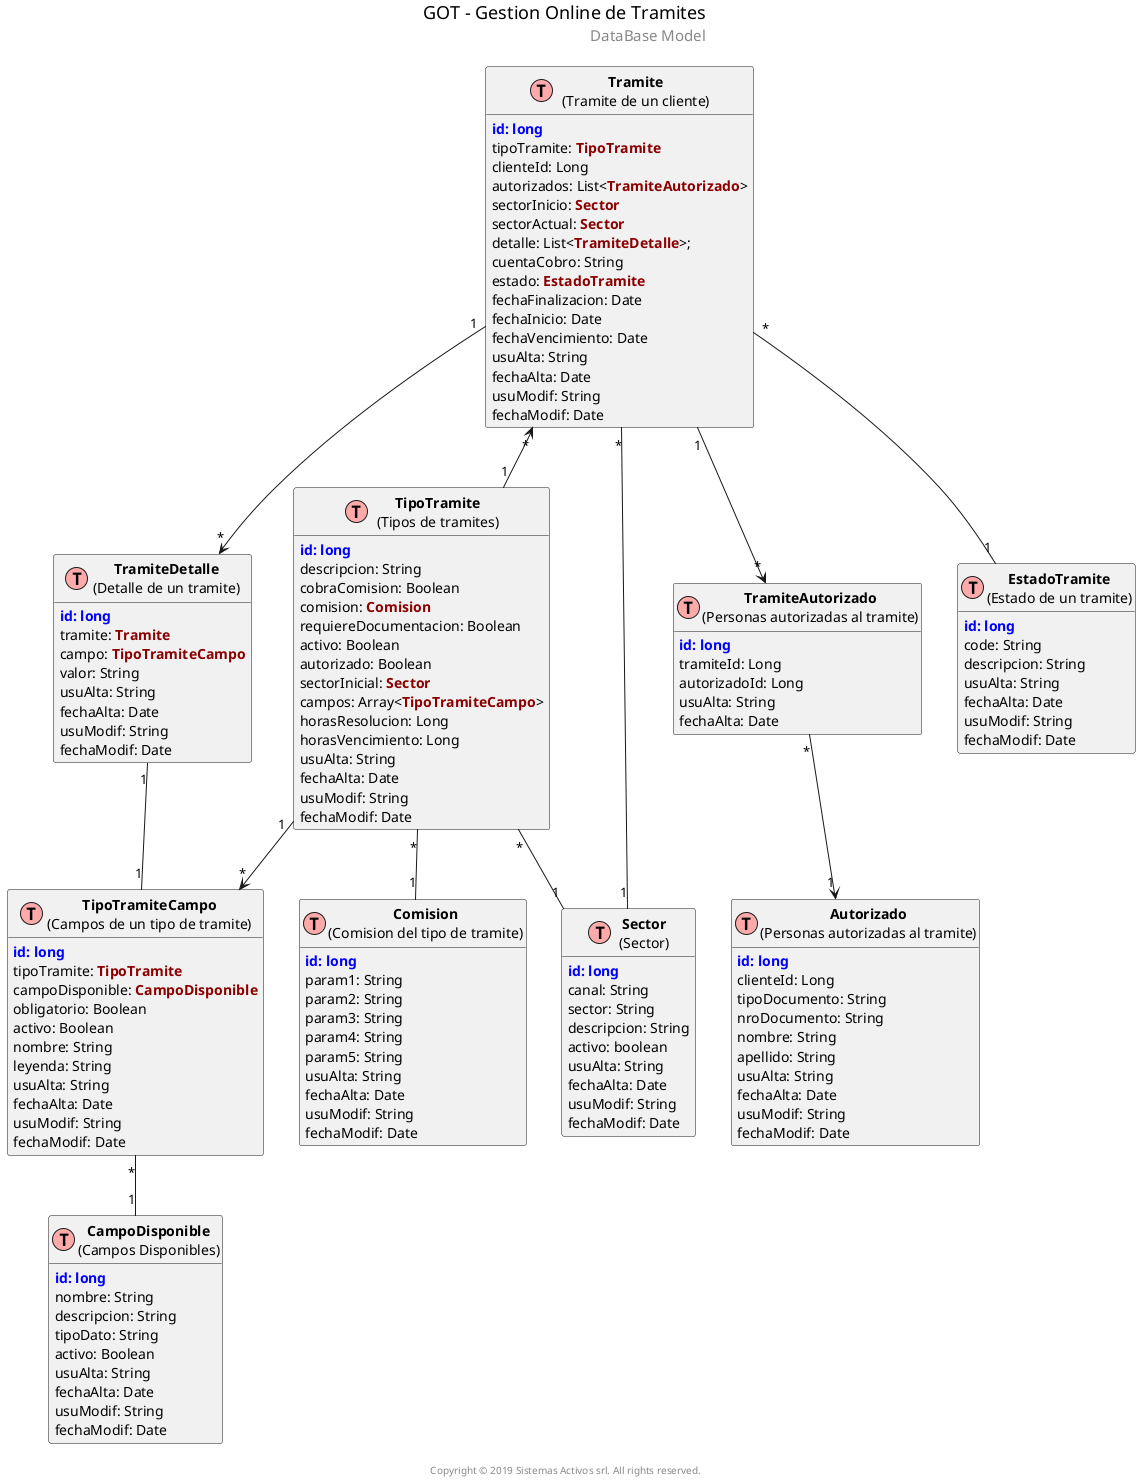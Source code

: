 @startuml der

'title GOT Database DER

center header
<font color=black size=18>GOT - Gestion Online de Tramites</font>
<font size=15>DataBase Model</font>
<font size=15></font>
endheader

center footer \n Copyright © 2019 Sistemas Activos srl. All rights reserved.

' uncomment the line below if you're using computer with a retina display
' skinparam dpi 300
!define Table(name,desc) class name as "desc" << (T,#FFAAAA) >>
' we use bold for primary key
' green color for unique
' and underscore for not_null
!define primary_key(x) <b><color:blue>x</color></b>
!define unique(x) <color:green>x</color>
!define not_null(x) <u>x</u>
' other tags available:
' <i></i>
' <back:COLOR></color>, where color is a color name or html color code
' [#FFAACC]
' see: http://plantuml.com/classes.html#More
hide methods
hide stereotypes

' entities
'not_null[unique[username]] VARCHAR[32]
'not_null[password] VARCHAR[64]
'primary_key[ID]  VARCHAR2[1 BYTE]




'Tipo de Tramite
'     Campos Disponibles

'Pedido de Extracto
'    clienteId
'    Autorizados
'    CuentaCobro

'    Fecha Desde
'    Fecha Hasta
'    Cuenta

'Estados
'Alta
'Finalizado
'En Proceso

Table(Tramite, "<b>Tramite</b>\n(Tramite de un cliente)") {
primary_key(id:) <b><color:blue>long</color></b>
tipoTramite: <b><color:darkred>TipoTramite</color></b>
clienteId: Long
autorizados: List<<b><color:darkred>TramiteAutorizado</color></b>>
sectorInicio: <b><color:darkred>Sector</color></b>
sectorActual: <b><color:darkred>Sector</color></b>
detalle: List<<b><color:darkred>TramiteDetalle</color></b>>;
cuentaCobro: String
estado: <b><color:darkred>EstadoTramite</color></b>
fechaFinalizacion: Date
fechaInicio: Date
fechaVencimiento: Date
usuAlta: String
fechaAlta: Date
usuModif: String
fechaModif: Date
}

Table(TramiteDetalle, "<b>TramiteDetalle</b>\n(Detalle de un tramite)") {
primary_key(id:) <b><color:blue>long</color></b>
tramite: <b><color:darkred>Tramite</color></b>
campo: <b><color:darkred>TipoTramiteCampo</color></b>
valor: String
usuAlta: String
fechaAlta: Date
usuModif: String
fechaModif: Date
}

Table(TipoTramite, "<b>TipoTramite</b>\n(Tipos de tramites)") {
primary_key(id:) <b><color:blue>long</color></b>
descripcion: String
cobraComision: Boolean
comision: <b><color:darkred>Comision</color></b>
requiereDocumentacion: Boolean
activo: Boolean
autorizado: Boolean
sectorInicial: <b><color:darkred>Sector</color></b>
campos: Array<<b><color:darkred>TipoTramiteCampo</color></b>>
horasResolucion: Long
horasVencimiento: Long
usuAlta: String
fechaAlta: Date
usuModif: String
fechaModif: Date
}

Table(TipoTramiteCampo, "<b>TipoTramiteCampo</b>\n(Campos de un tipo de tramite)") {
primary_key(id:) <b><color:blue>long</color></b>
tipoTramite: <b><color:darkred>TipoTramite</color></b>
campoDisponible: <b><color:darkred>CampoDisponible</color></b>
obligatorio: Boolean
activo: Boolean
nombre: String
leyenda: String
usuAlta: String
fechaAlta: Date
usuModif: String
fechaModif: Date
}

Table(CampoDisponible, "<b>CampoDisponible</b>\n(Campos Disponibles)") {
primary_key(id:) <b><color:blue>long</color></b>
nombre: String
descripcion: String
tipoDato: String
activo: Boolean
usuAlta: String
fechaAlta: Date
usuModif: String
fechaModif: Date
}

Table(TramiteAutorizado, "<b>TramiteAutorizado</b>\n(Personas autorizadas al tramite)") {
primary_key(id:) <b><color:blue>long</color></b>
tramiteId: Long
autorizadoId: Long
usuAlta: String
fechaAlta: Date
}

Table(Autorizado, "<b>Autorizado</b>\n(Personas autorizadas al tramite)") {
primary_key(id:) <b><color:blue>long</color></b>
clienteId: Long
tipoDocumento: String
nroDocumento: String
nombre: String
apellido: String
usuAlta: String
fechaAlta: Date
usuModif: String
fechaModif: Date
}

Table(Sector, "<b>Sector</b>\n(Sector)") {
primary_key(id:) <b><color:blue>long</color></b>
canal: String
sector: String
descripcion: String
activo: boolean
usuAlta: String
fechaAlta: Date
usuModif: String
fechaModif: Date
}

Table(Comision, "<b>Comision</b>\n(Comision del tipo de tramite)") {
primary_key(id:) <b><color:blue>long</color></b>
param1: String
param2: String
param3: String
param4: String
param5: String
usuAlta: String
fechaAlta: Date
usuModif: String
fechaModif: Date
}

Table(EstadoTramite, "<b>EstadoTramite</b>\n(Estado de un tramite)") {
primary_key(id:) <b><color:blue>long</color></b>
code: String
descripcion: String
usuAlta: String
fechaAlta: Date
usuModif: String
fechaModif: Date
}

' relationships
' one-to-one relationship
'user -- user_profile : "A user only \nhas one profile"
' one to may relationship
'user --> session : "A user may have\n many sessions"
' many to many relationship
' Add mark if you like
'user "1" --> "*" user_group : "A user may be \nin many groups"
'group "1" --> "0..N" user_group : "A group may \ncontain many users"

Tramite "*" <-- "1" TipoTramite
Tramite "*" -- "1" Sector
Tramite "*" -- "1" EstadoTramite
Tramite "1" --> "*" TramiteDetalle
Tramite "1" --> "*" TramiteAutorizado
TramiteAutorizado "*" --> "1" Autorizado


TipoTramite "*" -- "1" Comision
TipoTramite "*" -- "1" Sector 
TipoTramite "1" --> "*" TipoTramiteCampo

TramiteDetalle "1" -- "1" TipoTramiteCampo

TipoTramiteCampo "*" -- "1" CampoDisponible
 



@enduml